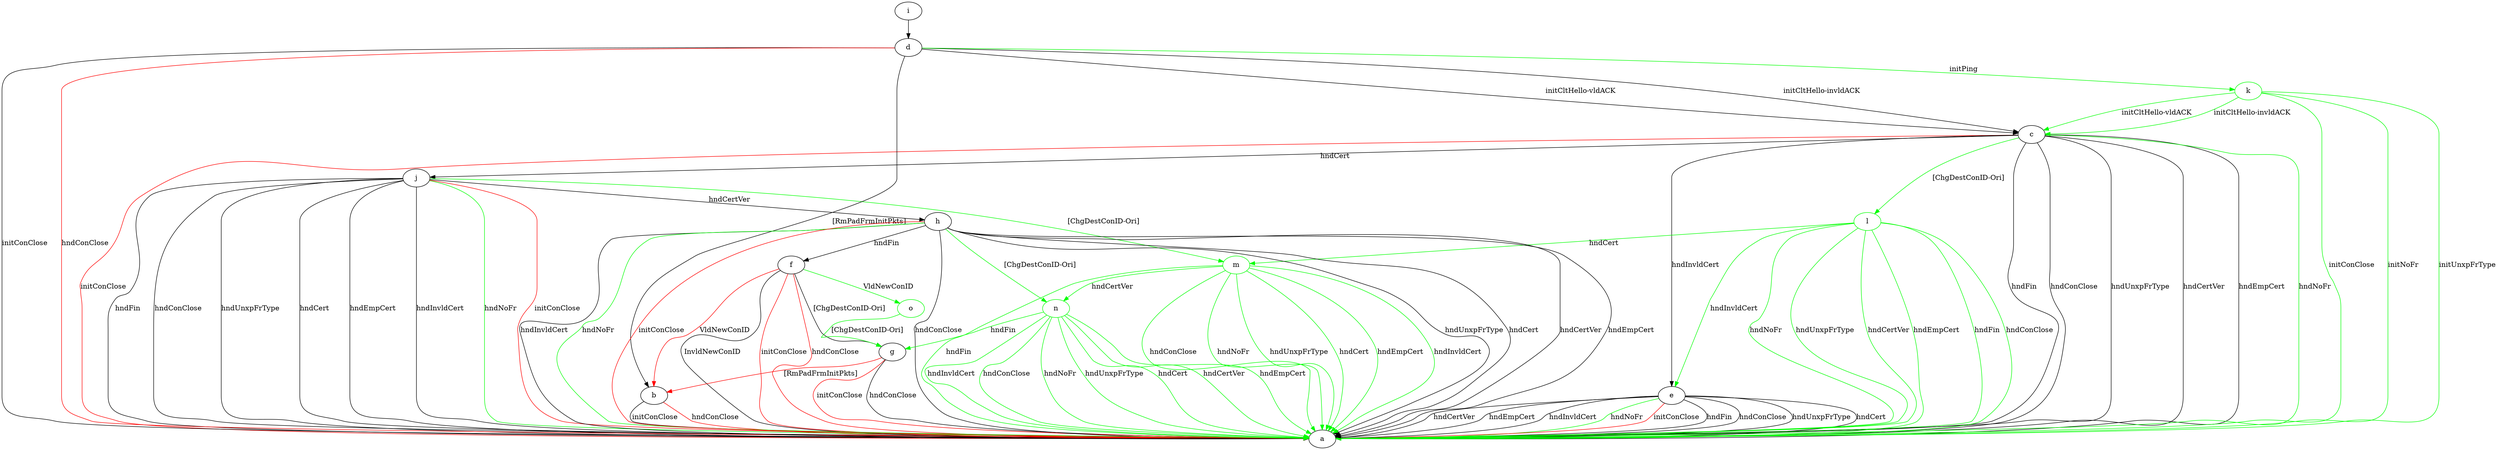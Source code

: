 digraph "" {
	b -> a	[key=0,
		label="initConClose "];
	b -> a	[key=1,
		color=red,
		label="hndConClose "];
	c -> a	[key=0,
		label="hndFin "];
	c -> a	[key=1,
		label="hndConClose "];
	c -> a	[key=2,
		label="hndUnxpFrType "];
	c -> a	[key=3,
		label="hndCertVer "];
	c -> a	[key=4,
		label="hndEmpCert "];
	c -> a	[key=5,
		color=green,
		label="hndNoFr "];
	c -> a	[key=6,
		color=red,
		label="initConClose "];
	c -> e	[key=0,
		label="hndInvldCert "];
	c -> j	[key=0,
		label="hndCert "];
	l	[color=green];
	c -> l	[key=0,
		color=green,
		label="[ChgDestConID-Ori] "];
	d -> a	[key=0,
		label="initConClose "];
	d -> a	[key=1,
		color=red,
		label="hndConClose "];
	d -> b	[key=0,
		label="[RmPadFrmInitPkts] "];
	d -> c	[key=0,
		label="initCltHello-vldACK "];
	d -> c	[key=1,
		label="initCltHello-invldACK "];
	k	[color=green];
	d -> k	[key=0,
		color=green,
		label="initPing "];
	e -> a	[key=0,
		label="hndFin "];
	e -> a	[key=1,
		label="hndConClose "];
	e -> a	[key=2,
		label="hndUnxpFrType "];
	e -> a	[key=3,
		label="hndCert "];
	e -> a	[key=4,
		label="hndCertVer "];
	e -> a	[key=5,
		label="hndEmpCert "];
	e -> a	[key=6,
		label="hndInvldCert "];
	e -> a	[key=7,
		color=green,
		label="hndNoFr "];
	e -> a	[key=8,
		color=red,
		label="initConClose "];
	f -> a	[key=0,
		label="InvldNewConID "];
	f -> a	[key=1,
		color=red,
		label="initConClose "];
	f -> a	[key=2,
		color=red,
		label="hndConClose "];
	f -> b	[key=0,
		color=red,
		label="VldNewConID "];
	f -> g	[key=0,
		label="[ChgDestConID-Ori] "];
	o	[color=green];
	f -> o	[key=0,
		color=green,
		label="VldNewConID "];
	g -> a	[key=0,
		label="hndConClose "];
	g -> a	[key=1,
		color=red,
		label="initConClose "];
	g -> b	[key=0,
		color=red,
		label="[RmPadFrmInitPkts] "];
	h -> a	[key=0,
		label="hndConClose "];
	h -> a	[key=1,
		label="hndUnxpFrType "];
	h -> a	[key=2,
		label="hndCert "];
	h -> a	[key=3,
		label="hndCertVer "];
	h -> a	[key=4,
		label="hndEmpCert "];
	h -> a	[key=5,
		label="hndInvldCert "];
	h -> a	[key=6,
		color=green,
		label="hndNoFr "];
	h -> a	[key=7,
		color=red,
		label="initConClose "];
	h -> f	[key=0,
		label="hndFin "];
	n	[color=green];
	h -> n	[key=0,
		color=green,
		label="[ChgDestConID-Ori] "];
	i -> d	[key=0];
	j -> a	[key=0,
		label="hndFin "];
	j -> a	[key=1,
		label="hndConClose "];
	j -> a	[key=2,
		label="hndUnxpFrType "];
	j -> a	[key=3,
		label="hndCert "];
	j -> a	[key=4,
		label="hndEmpCert "];
	j -> a	[key=5,
		label="hndInvldCert "];
	j -> a	[key=6,
		color=green,
		label="hndNoFr "];
	j -> a	[key=7,
		color=red,
		label="initConClose "];
	j -> h	[key=0,
		label="hndCertVer "];
	m	[color=green];
	j -> m	[key=0,
		color=green,
		label="[ChgDestConID-Ori] "];
	k -> a	[key=0,
		color=green,
		label="initConClose "];
	k -> a	[key=1,
		color=green,
		label="initNoFr "];
	k -> a	[key=2,
		color=green,
		label="initUnxpFrType "];
	k -> c	[key=0,
		color=green,
		label="initCltHello-vldACK "];
	k -> c	[key=1,
		color=green,
		label="initCltHello-invldACK "];
	l -> a	[key=0,
		color=green,
		label="hndFin "];
	l -> a	[key=1,
		color=green,
		label="hndConClose "];
	l -> a	[key=2,
		color=green,
		label="hndNoFr "];
	l -> a	[key=3,
		color=green,
		label="hndUnxpFrType "];
	l -> a	[key=4,
		color=green,
		label="hndCertVer "];
	l -> a	[key=5,
		color=green,
		label="hndEmpCert "];
	l -> e	[key=0,
		color=green,
		label="hndInvldCert "];
	l -> m	[key=0,
		color=green,
		label="hndCert "];
	m -> a	[key=0,
		color=green,
		label="hndFin "];
	m -> a	[key=1,
		color=green,
		label="hndConClose "];
	m -> a	[key=2,
		color=green,
		label="hndNoFr "];
	m -> a	[key=3,
		color=green,
		label="hndUnxpFrType "];
	m -> a	[key=4,
		color=green,
		label="hndCert "];
	m -> a	[key=5,
		color=green,
		label="hndEmpCert "];
	m -> a	[key=6,
		color=green,
		label="hndInvldCert "];
	m -> n	[key=0,
		color=green,
		label="hndCertVer "];
	n -> a	[key=0,
		color=green,
		label="hndConClose "];
	n -> a	[key=1,
		color=green,
		label="hndNoFr "];
	n -> a	[key=2,
		color=green,
		label="hndUnxpFrType "];
	n -> a	[key=3,
		color=green,
		label="hndCert "];
	n -> a	[key=4,
		color=green,
		label="hndCertVer "];
	n -> a	[key=5,
		color=green,
		label="hndEmpCert "];
	n -> a	[key=6,
		color=green,
		label="hndInvldCert "];
	n -> g	[key=0,
		color=green,
		label="hndFin "];
	o -> g	[key=0,
		color=green,
		label="[ChgDestConID-Ori] "];
}
